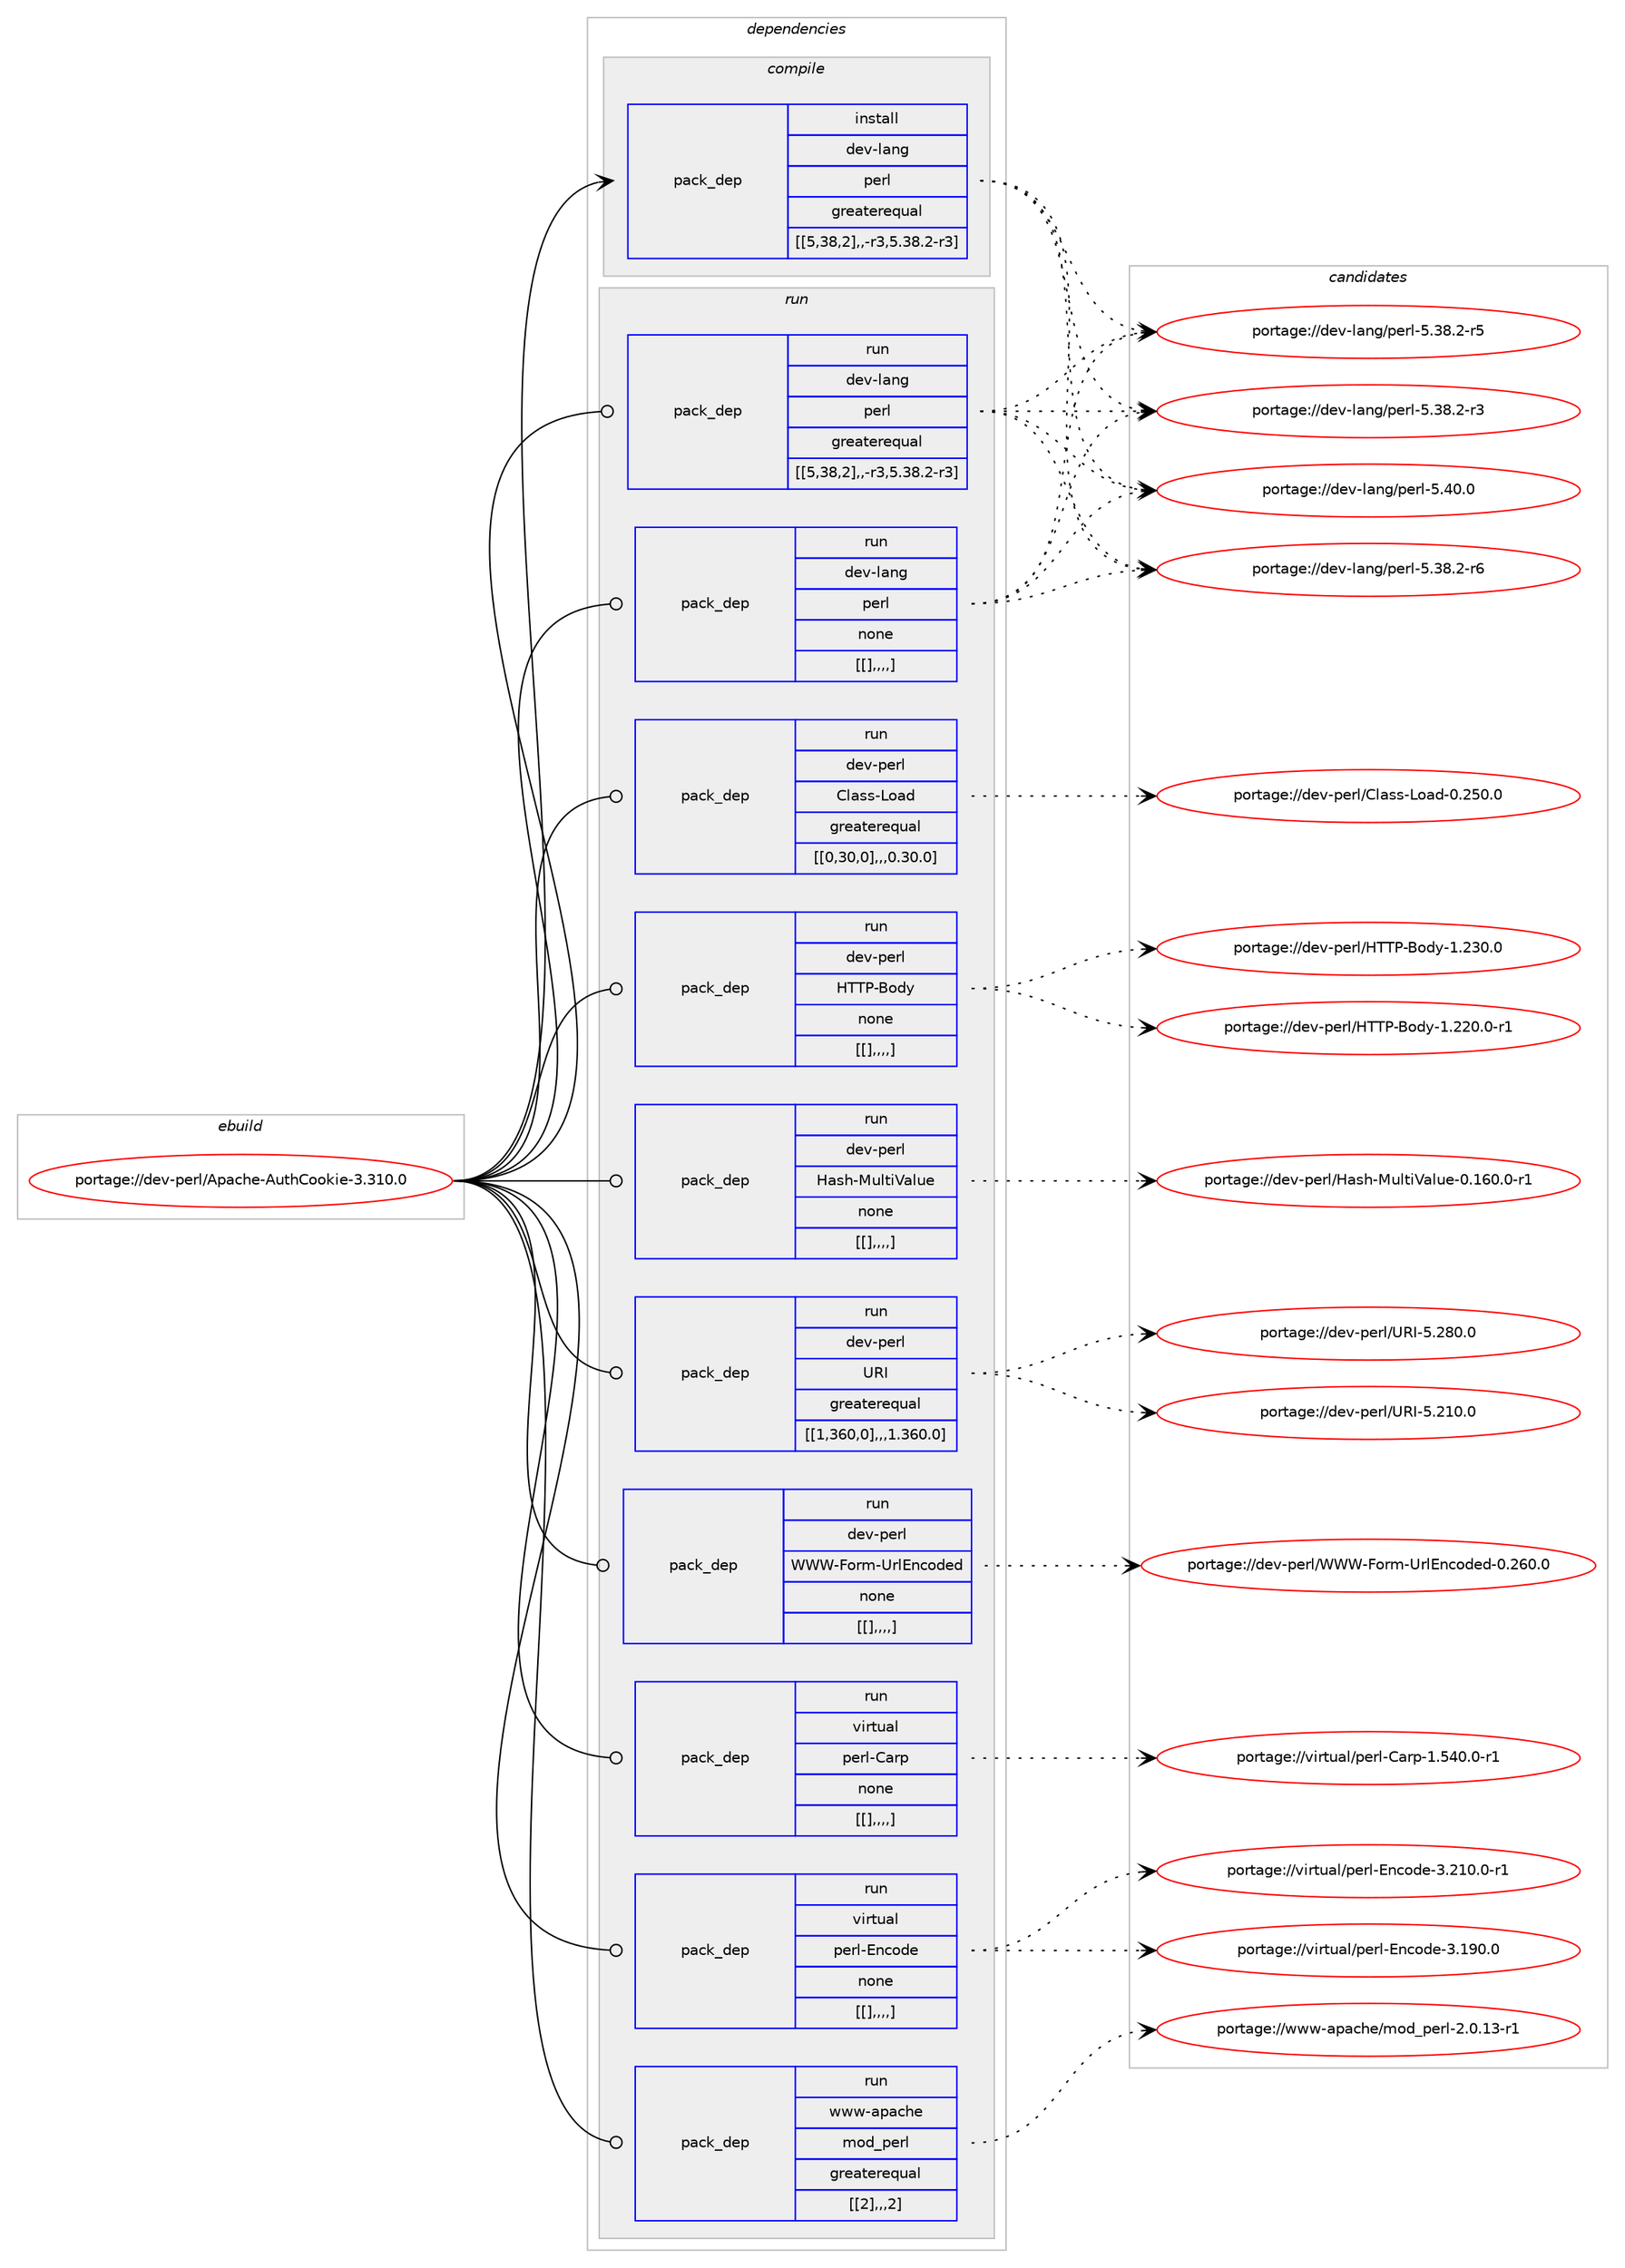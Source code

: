 digraph prolog {

# *************
# Graph options
# *************

newrank=true;
concentrate=true;
compound=true;
graph [rankdir=LR,fontname=Helvetica,fontsize=10,ranksep=1.5];#, ranksep=2.5, nodesep=0.2];
edge  [arrowhead=vee];
node  [fontname=Helvetica,fontsize=10];

# **********
# The ebuild
# **********

subgraph cluster_leftcol {
color=gray;
label=<<i>ebuild</i>>;
id [label="portage://dev-perl/Apache-AuthCookie-3.310.0", color=red, width=4, href="../dev-perl/Apache-AuthCookie-3.310.0.svg"];
}

# ****************
# The dependencies
# ****************

subgraph cluster_midcol {
color=gray;
label=<<i>dependencies</i>>;
subgraph cluster_compile {
fillcolor="#eeeeee";
style=filled;
label=<<i>compile</i>>;
subgraph pack95158 {
dependency126624 [label=<<TABLE BORDER="0" CELLBORDER="1" CELLSPACING="0" CELLPADDING="4" WIDTH="220"><TR><TD ROWSPAN="6" CELLPADDING="30">pack_dep</TD></TR><TR><TD WIDTH="110">install</TD></TR><TR><TD>dev-lang</TD></TR><TR><TD>perl</TD></TR><TR><TD>greaterequal</TD></TR><TR><TD>[[5,38,2],,-r3,5.38.2-r3]</TD></TR></TABLE>>, shape=none, color=blue];
}
id:e -> dependency126624:w [weight=20,style="solid",arrowhead="vee"];
}
subgraph cluster_compileandrun {
fillcolor="#eeeeee";
style=filled;
label=<<i>compile and run</i>>;
}
subgraph cluster_run {
fillcolor="#eeeeee";
style=filled;
label=<<i>run</i>>;
subgraph pack95159 {
dependency126625 [label=<<TABLE BORDER="0" CELLBORDER="1" CELLSPACING="0" CELLPADDING="4" WIDTH="220"><TR><TD ROWSPAN="6" CELLPADDING="30">pack_dep</TD></TR><TR><TD WIDTH="110">run</TD></TR><TR><TD>dev-lang</TD></TR><TR><TD>perl</TD></TR><TR><TD>greaterequal</TD></TR><TR><TD>[[5,38,2],,-r3,5.38.2-r3]</TD></TR></TABLE>>, shape=none, color=blue];
}
id:e -> dependency126625:w [weight=20,style="solid",arrowhead="odot"];
subgraph pack95160 {
dependency126626 [label=<<TABLE BORDER="0" CELLBORDER="1" CELLSPACING="0" CELLPADDING="4" WIDTH="220"><TR><TD ROWSPAN="6" CELLPADDING="30">pack_dep</TD></TR><TR><TD WIDTH="110">run</TD></TR><TR><TD>dev-lang</TD></TR><TR><TD>perl</TD></TR><TR><TD>none</TD></TR><TR><TD>[[],,,,]</TD></TR></TABLE>>, shape=none, color=blue];
}
id:e -> dependency126626:w [weight=20,style="solid",arrowhead="odot"];
subgraph pack95161 {
dependency126627 [label=<<TABLE BORDER="0" CELLBORDER="1" CELLSPACING="0" CELLPADDING="4" WIDTH="220"><TR><TD ROWSPAN="6" CELLPADDING="30">pack_dep</TD></TR><TR><TD WIDTH="110">run</TD></TR><TR><TD>dev-perl</TD></TR><TR><TD>Class-Load</TD></TR><TR><TD>greaterequal</TD></TR><TR><TD>[[0,30,0],,,0.30.0]</TD></TR></TABLE>>, shape=none, color=blue];
}
id:e -> dependency126627:w [weight=20,style="solid",arrowhead="odot"];
subgraph pack95162 {
dependency126628 [label=<<TABLE BORDER="0" CELLBORDER="1" CELLSPACING="0" CELLPADDING="4" WIDTH="220"><TR><TD ROWSPAN="6" CELLPADDING="30">pack_dep</TD></TR><TR><TD WIDTH="110">run</TD></TR><TR><TD>dev-perl</TD></TR><TR><TD>HTTP-Body</TD></TR><TR><TD>none</TD></TR><TR><TD>[[],,,,]</TD></TR></TABLE>>, shape=none, color=blue];
}
id:e -> dependency126628:w [weight=20,style="solid",arrowhead="odot"];
subgraph pack95163 {
dependency126629 [label=<<TABLE BORDER="0" CELLBORDER="1" CELLSPACING="0" CELLPADDING="4" WIDTH="220"><TR><TD ROWSPAN="6" CELLPADDING="30">pack_dep</TD></TR><TR><TD WIDTH="110">run</TD></TR><TR><TD>dev-perl</TD></TR><TR><TD>Hash-MultiValue</TD></TR><TR><TD>none</TD></TR><TR><TD>[[],,,,]</TD></TR></TABLE>>, shape=none, color=blue];
}
id:e -> dependency126629:w [weight=20,style="solid",arrowhead="odot"];
subgraph pack95164 {
dependency126630 [label=<<TABLE BORDER="0" CELLBORDER="1" CELLSPACING="0" CELLPADDING="4" WIDTH="220"><TR><TD ROWSPAN="6" CELLPADDING="30">pack_dep</TD></TR><TR><TD WIDTH="110">run</TD></TR><TR><TD>dev-perl</TD></TR><TR><TD>URI</TD></TR><TR><TD>greaterequal</TD></TR><TR><TD>[[1,360,0],,,1.360.0]</TD></TR></TABLE>>, shape=none, color=blue];
}
id:e -> dependency126630:w [weight=20,style="solid",arrowhead="odot"];
subgraph pack95165 {
dependency126631 [label=<<TABLE BORDER="0" CELLBORDER="1" CELLSPACING="0" CELLPADDING="4" WIDTH="220"><TR><TD ROWSPAN="6" CELLPADDING="30">pack_dep</TD></TR><TR><TD WIDTH="110">run</TD></TR><TR><TD>dev-perl</TD></TR><TR><TD>WWW-Form-UrlEncoded</TD></TR><TR><TD>none</TD></TR><TR><TD>[[],,,,]</TD></TR></TABLE>>, shape=none, color=blue];
}
id:e -> dependency126631:w [weight=20,style="solid",arrowhead="odot"];
subgraph pack95166 {
dependency126632 [label=<<TABLE BORDER="0" CELLBORDER="1" CELLSPACING="0" CELLPADDING="4" WIDTH="220"><TR><TD ROWSPAN="6" CELLPADDING="30">pack_dep</TD></TR><TR><TD WIDTH="110">run</TD></TR><TR><TD>virtual</TD></TR><TR><TD>perl-Carp</TD></TR><TR><TD>none</TD></TR><TR><TD>[[],,,,]</TD></TR></TABLE>>, shape=none, color=blue];
}
id:e -> dependency126632:w [weight=20,style="solid",arrowhead="odot"];
subgraph pack95167 {
dependency126633 [label=<<TABLE BORDER="0" CELLBORDER="1" CELLSPACING="0" CELLPADDING="4" WIDTH="220"><TR><TD ROWSPAN="6" CELLPADDING="30">pack_dep</TD></TR><TR><TD WIDTH="110">run</TD></TR><TR><TD>virtual</TD></TR><TR><TD>perl-Encode</TD></TR><TR><TD>none</TD></TR><TR><TD>[[],,,,]</TD></TR></TABLE>>, shape=none, color=blue];
}
id:e -> dependency126633:w [weight=20,style="solid",arrowhead="odot"];
subgraph pack95168 {
dependency126634 [label=<<TABLE BORDER="0" CELLBORDER="1" CELLSPACING="0" CELLPADDING="4" WIDTH="220"><TR><TD ROWSPAN="6" CELLPADDING="30">pack_dep</TD></TR><TR><TD WIDTH="110">run</TD></TR><TR><TD>www-apache</TD></TR><TR><TD>mod_perl</TD></TR><TR><TD>greaterequal</TD></TR><TR><TD>[[2],,,2]</TD></TR></TABLE>>, shape=none, color=blue];
}
id:e -> dependency126634:w [weight=20,style="solid",arrowhead="odot"];
}
}

# **************
# The candidates
# **************

subgraph cluster_choices {
rank=same;
color=gray;
label=<<i>candidates</i>>;

subgraph choice95158 {
color=black;
nodesep=1;
choice10010111845108971101034711210111410845534652484648 [label="portage://dev-lang/perl-5.40.0", color=red, width=4,href="../dev-lang/perl-5.40.0.svg"];
choice100101118451089711010347112101114108455346515646504511454 [label="portage://dev-lang/perl-5.38.2-r6", color=red, width=4,href="../dev-lang/perl-5.38.2-r6.svg"];
choice100101118451089711010347112101114108455346515646504511453 [label="portage://dev-lang/perl-5.38.2-r5", color=red, width=4,href="../dev-lang/perl-5.38.2-r5.svg"];
choice100101118451089711010347112101114108455346515646504511451 [label="portage://dev-lang/perl-5.38.2-r3", color=red, width=4,href="../dev-lang/perl-5.38.2-r3.svg"];
dependency126624:e -> choice10010111845108971101034711210111410845534652484648:w [style=dotted,weight="100"];
dependency126624:e -> choice100101118451089711010347112101114108455346515646504511454:w [style=dotted,weight="100"];
dependency126624:e -> choice100101118451089711010347112101114108455346515646504511453:w [style=dotted,weight="100"];
dependency126624:e -> choice100101118451089711010347112101114108455346515646504511451:w [style=dotted,weight="100"];
}
subgraph choice95159 {
color=black;
nodesep=1;
choice10010111845108971101034711210111410845534652484648 [label="portage://dev-lang/perl-5.40.0", color=red, width=4,href="../dev-lang/perl-5.40.0.svg"];
choice100101118451089711010347112101114108455346515646504511454 [label="portage://dev-lang/perl-5.38.2-r6", color=red, width=4,href="../dev-lang/perl-5.38.2-r6.svg"];
choice100101118451089711010347112101114108455346515646504511453 [label="portage://dev-lang/perl-5.38.2-r5", color=red, width=4,href="../dev-lang/perl-5.38.2-r5.svg"];
choice100101118451089711010347112101114108455346515646504511451 [label="portage://dev-lang/perl-5.38.2-r3", color=red, width=4,href="../dev-lang/perl-5.38.2-r3.svg"];
dependency126625:e -> choice10010111845108971101034711210111410845534652484648:w [style=dotted,weight="100"];
dependency126625:e -> choice100101118451089711010347112101114108455346515646504511454:w [style=dotted,weight="100"];
dependency126625:e -> choice100101118451089711010347112101114108455346515646504511453:w [style=dotted,weight="100"];
dependency126625:e -> choice100101118451089711010347112101114108455346515646504511451:w [style=dotted,weight="100"];
}
subgraph choice95160 {
color=black;
nodesep=1;
choice10010111845108971101034711210111410845534652484648 [label="portage://dev-lang/perl-5.40.0", color=red, width=4,href="../dev-lang/perl-5.40.0.svg"];
choice100101118451089711010347112101114108455346515646504511454 [label="portage://dev-lang/perl-5.38.2-r6", color=red, width=4,href="../dev-lang/perl-5.38.2-r6.svg"];
choice100101118451089711010347112101114108455346515646504511453 [label="portage://dev-lang/perl-5.38.2-r5", color=red, width=4,href="../dev-lang/perl-5.38.2-r5.svg"];
choice100101118451089711010347112101114108455346515646504511451 [label="portage://dev-lang/perl-5.38.2-r3", color=red, width=4,href="../dev-lang/perl-5.38.2-r3.svg"];
dependency126626:e -> choice10010111845108971101034711210111410845534652484648:w [style=dotted,weight="100"];
dependency126626:e -> choice100101118451089711010347112101114108455346515646504511454:w [style=dotted,weight="100"];
dependency126626:e -> choice100101118451089711010347112101114108455346515646504511453:w [style=dotted,weight="100"];
dependency126626:e -> choice100101118451089711010347112101114108455346515646504511451:w [style=dotted,weight="100"];
}
subgraph choice95161 {
color=black;
nodesep=1;
choice100101118451121011141084767108971151154576111971004548465053484648 [label="portage://dev-perl/Class-Load-0.250.0", color=red, width=4,href="../dev-perl/Class-Load-0.250.0.svg"];
dependency126627:e -> choice100101118451121011141084767108971151154576111971004548465053484648:w [style=dotted,weight="100"];
}
subgraph choice95162 {
color=black;
nodesep=1;
choice10010111845112101114108477284848045661111001214549465051484648 [label="portage://dev-perl/HTTP-Body-1.230.0", color=red, width=4,href="../dev-perl/HTTP-Body-1.230.0.svg"];
choice100101118451121011141084772848480456611110012145494650504846484511449 [label="portage://dev-perl/HTTP-Body-1.220.0-r1", color=red, width=4,href="../dev-perl/HTTP-Body-1.220.0-r1.svg"];
dependency126628:e -> choice10010111845112101114108477284848045661111001214549465051484648:w [style=dotted,weight="100"];
dependency126628:e -> choice100101118451121011141084772848480456611110012145494650504846484511449:w [style=dotted,weight="100"];
}
subgraph choice95163 {
color=black;
nodesep=1;
choice100101118451121011141084772971151044577117108116105869710811710145484649544846484511449 [label="portage://dev-perl/Hash-MultiValue-0.160.0-r1", color=red, width=4,href="../dev-perl/Hash-MultiValue-0.160.0-r1.svg"];
dependency126629:e -> choice100101118451121011141084772971151044577117108116105869710811710145484649544846484511449:w [style=dotted,weight="100"];
}
subgraph choice95164 {
color=black;
nodesep=1;
choice10010111845112101114108478582734553465056484648 [label="portage://dev-perl/URI-5.280.0", color=red, width=4,href="../dev-perl/URI-5.280.0.svg"];
choice10010111845112101114108478582734553465049484648 [label="portage://dev-perl/URI-5.210.0", color=red, width=4,href="../dev-perl/URI-5.210.0.svg"];
dependency126630:e -> choice10010111845112101114108478582734553465056484648:w [style=dotted,weight="100"];
dependency126630:e -> choice10010111845112101114108478582734553465049484648:w [style=dotted,weight="100"];
}
subgraph choice95165 {
color=black;
nodesep=1;
choice10010111845112101114108478787874570111114109458511410869110991111001011004548465054484648 [label="portage://dev-perl/WWW-Form-UrlEncoded-0.260.0", color=red, width=4,href="../dev-perl/WWW-Form-UrlEncoded-0.260.0.svg"];
dependency126631:e -> choice10010111845112101114108478787874570111114109458511410869110991111001011004548465054484648:w [style=dotted,weight="100"];
}
subgraph choice95166 {
color=black;
nodesep=1;
choice118105114116117971084711210111410845679711411245494653524846484511449 [label="portage://virtual/perl-Carp-1.540.0-r1", color=red, width=4,href="../virtual/perl-Carp-1.540.0-r1.svg"];
dependency126632:e -> choice118105114116117971084711210111410845679711411245494653524846484511449:w [style=dotted,weight="100"];
}
subgraph choice95167 {
color=black;
nodesep=1;
choice118105114116117971084711210111410845691109911110010145514650494846484511449 [label="portage://virtual/perl-Encode-3.210.0-r1", color=red, width=4,href="../virtual/perl-Encode-3.210.0-r1.svg"];
choice11810511411611797108471121011141084569110991111001014551464957484648 [label="portage://virtual/perl-Encode-3.190.0", color=red, width=4,href="../virtual/perl-Encode-3.190.0.svg"];
dependency126633:e -> choice118105114116117971084711210111410845691109911110010145514650494846484511449:w [style=dotted,weight="100"];
dependency126633:e -> choice11810511411611797108471121011141084569110991111001014551464957484648:w [style=dotted,weight="100"];
}
subgraph choice95168 {
color=black;
nodesep=1;
choice119119119459711297991041014710911110095112101114108455046484649514511449 [label="portage://www-apache/mod_perl-2.0.13-r1", color=red, width=4,href="../www-apache/mod_perl-2.0.13-r1.svg"];
dependency126634:e -> choice119119119459711297991041014710911110095112101114108455046484649514511449:w [style=dotted,weight="100"];
}
}

}

